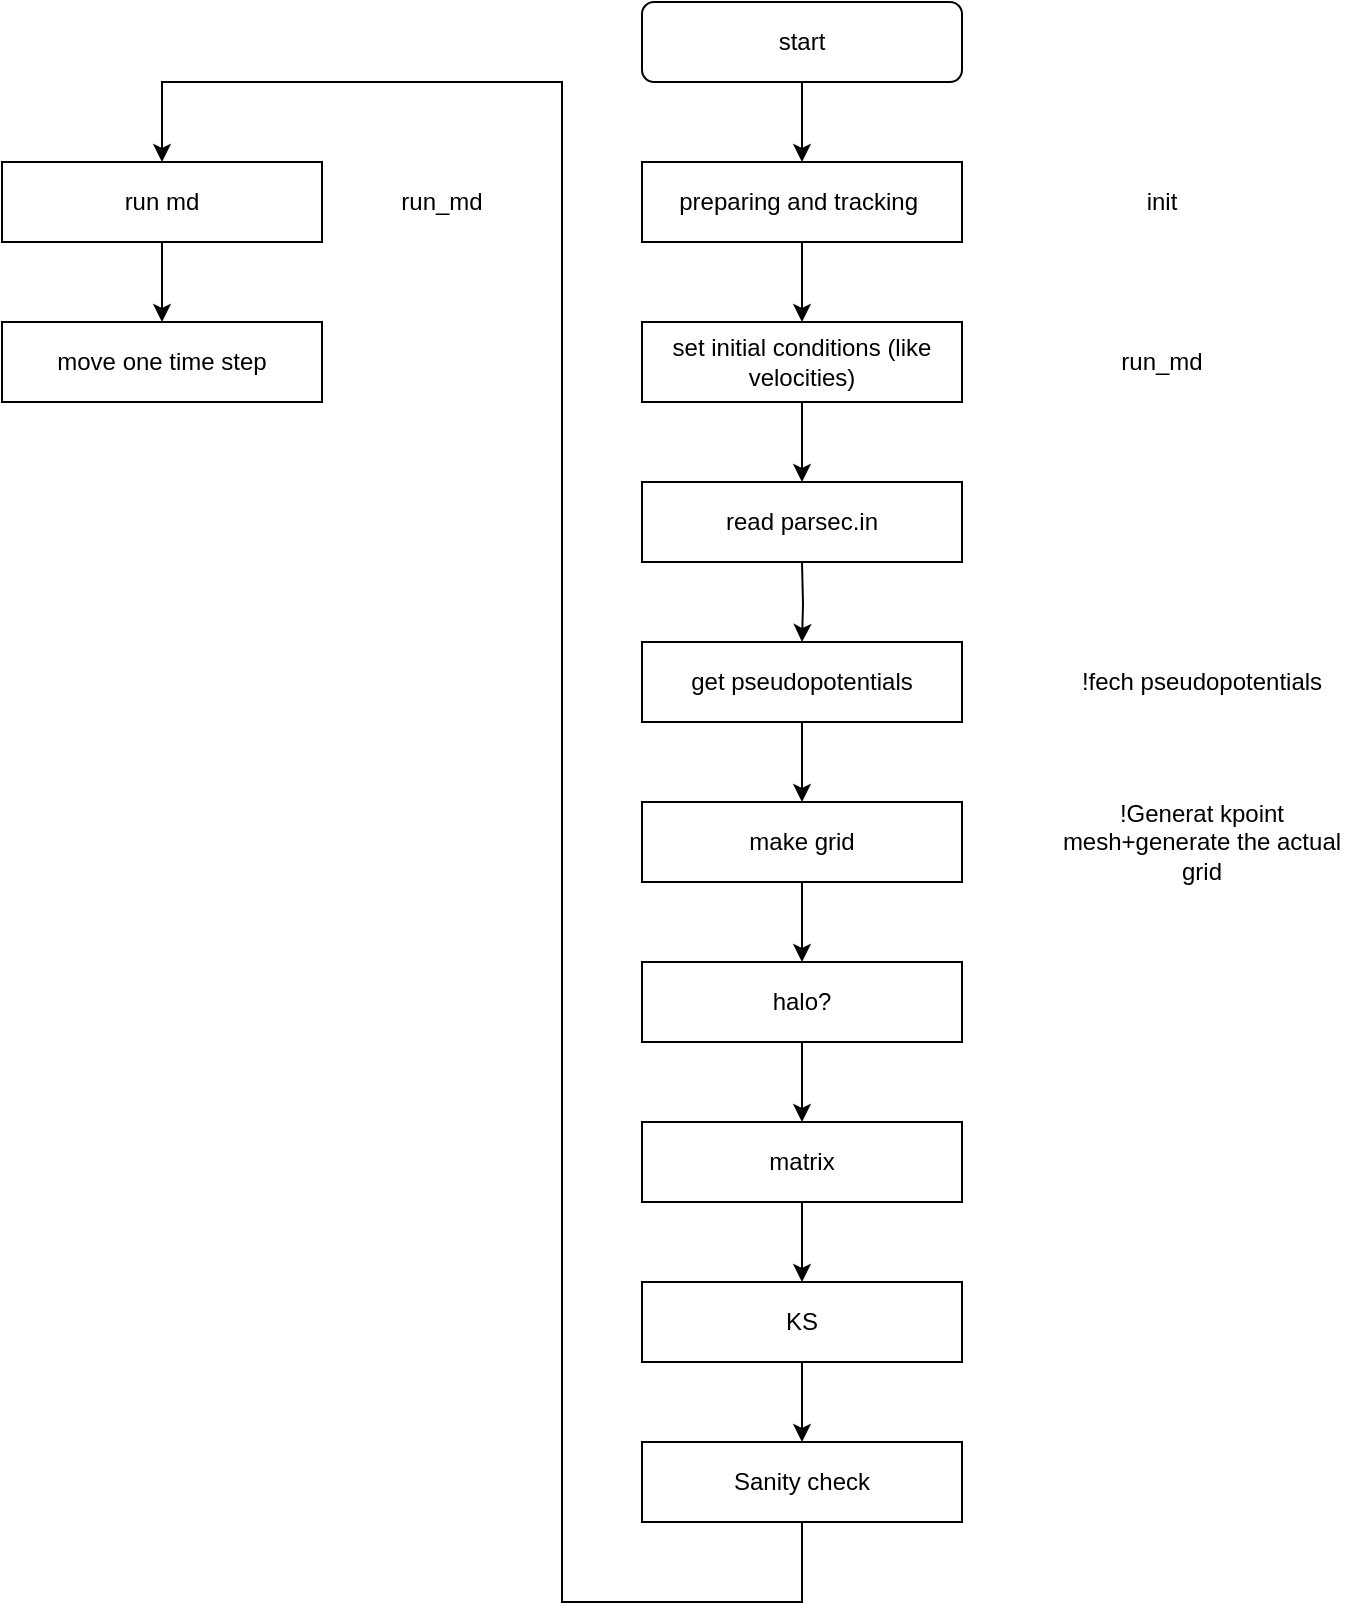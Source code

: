<mxfile version="22.1.3" type="github">
  <diagram name="Page-1" id="nUPiuCRVbXKer7cdgbRS">
    <mxGraphModel dx="2074" dy="1120" grid="1" gridSize="10" guides="1" tooltips="1" connect="1" arrows="1" fold="1" page="1" pageScale="1" pageWidth="827" pageHeight="1169" math="0" shadow="0">
      <root>
        <mxCell id="0" />
        <mxCell id="1" parent="0" />
        <mxCell id="meWhoNTzZQdbwV-DVgsE-1" value="" style="edgeStyle=orthogonalEdgeStyle;rounded=0;orthogonalLoop=1;jettySize=auto;html=1;" edge="1" parent="1" source="meWhoNTzZQdbwV-DVgsE-2" target="meWhoNTzZQdbwV-DVgsE-5">
          <mxGeometry relative="1" as="geometry" />
        </mxCell>
        <mxCell id="meWhoNTzZQdbwV-DVgsE-2" value="start" style="rounded=1;whiteSpace=wrap;html=1;" vertex="1" parent="1">
          <mxGeometry x="440" width="160" height="40" as="geometry" />
        </mxCell>
        <mxCell id="meWhoNTzZQdbwV-DVgsE-11" value="" style="edgeStyle=orthogonalEdgeStyle;rounded=0;orthogonalLoop=1;jettySize=auto;html=1;" edge="1" parent="1" source="meWhoNTzZQdbwV-DVgsE-3">
          <mxGeometry relative="1" as="geometry">
            <mxPoint x="520" y="240" as="targetPoint" />
          </mxGeometry>
        </mxCell>
        <mxCell id="meWhoNTzZQdbwV-DVgsE-3" value="set initial conditions (like velocities)" style="rounded=0;whiteSpace=wrap;html=1;" vertex="1" parent="1">
          <mxGeometry x="440" y="160" width="160" height="40" as="geometry" />
        </mxCell>
        <mxCell id="meWhoNTzZQdbwV-DVgsE-4" value="" style="edgeStyle=orthogonalEdgeStyle;rounded=0;orthogonalLoop=1;jettySize=auto;html=1;" edge="1" parent="1" source="meWhoNTzZQdbwV-DVgsE-5" target="meWhoNTzZQdbwV-DVgsE-3">
          <mxGeometry relative="1" as="geometry" />
        </mxCell>
        <mxCell id="meWhoNTzZQdbwV-DVgsE-5" value="preparing and tracking&amp;nbsp;" style="rounded=0;whiteSpace=wrap;html=1;" vertex="1" parent="1">
          <mxGeometry x="440" y="80" width="160" height="40" as="geometry" />
        </mxCell>
        <mxCell id="meWhoNTzZQdbwV-DVgsE-6" value="init" style="text;html=1;strokeColor=none;fillColor=none;align=center;verticalAlign=middle;whiteSpace=wrap;rounded=0;" vertex="1" parent="1">
          <mxGeometry x="640" y="80" width="120" height="40" as="geometry" />
        </mxCell>
        <mxCell id="meWhoNTzZQdbwV-DVgsE-7" value="run_md" style="text;html=1;strokeColor=none;fillColor=none;align=center;verticalAlign=middle;whiteSpace=wrap;rounded=0;" vertex="1" parent="1">
          <mxGeometry x="640" y="160" width="120" height="40" as="geometry" />
        </mxCell>
        <mxCell id="meWhoNTzZQdbwV-DVgsE-8" value="!fech pseudopotentials" style="text;html=1;strokeColor=none;fillColor=none;align=center;verticalAlign=middle;whiteSpace=wrap;rounded=0;" vertex="1" parent="1">
          <mxGeometry x="640" y="320" width="160" height="40" as="geometry" />
        </mxCell>
        <mxCell id="meWhoNTzZQdbwV-DVgsE-13" value="" style="edgeStyle=orthogonalEdgeStyle;rounded=0;orthogonalLoop=1;jettySize=auto;html=1;" edge="1" parent="1" target="meWhoNTzZQdbwV-DVgsE-12">
          <mxGeometry relative="1" as="geometry">
            <mxPoint x="520" y="280" as="sourcePoint" />
          </mxGeometry>
        </mxCell>
        <mxCell id="meWhoNTzZQdbwV-DVgsE-20" value="" style="edgeStyle=orthogonalEdgeStyle;rounded=0;orthogonalLoop=1;jettySize=auto;html=1;" edge="1" parent="1" source="meWhoNTzZQdbwV-DVgsE-12" target="meWhoNTzZQdbwV-DVgsE-19">
          <mxGeometry relative="1" as="geometry" />
        </mxCell>
        <mxCell id="meWhoNTzZQdbwV-DVgsE-12" value="get pseudopotentials" style="whiteSpace=wrap;html=1;" vertex="1" parent="1">
          <mxGeometry x="440" y="320" width="160" height="40" as="geometry" />
        </mxCell>
        <mxCell id="meWhoNTzZQdbwV-DVgsE-16" value="read parsec.in" style="rounded=0;whiteSpace=wrap;html=1;" vertex="1" parent="1">
          <mxGeometry x="440" y="240" width="160" height="40" as="geometry" />
        </mxCell>
        <mxCell id="meWhoNTzZQdbwV-DVgsE-23" value="" style="edgeStyle=orthogonalEdgeStyle;rounded=0;orthogonalLoop=1;jettySize=auto;html=1;" edge="1" parent="1" source="meWhoNTzZQdbwV-DVgsE-19" target="meWhoNTzZQdbwV-DVgsE-22">
          <mxGeometry relative="1" as="geometry" />
        </mxCell>
        <mxCell id="meWhoNTzZQdbwV-DVgsE-19" value="make grid" style="whiteSpace=wrap;html=1;" vertex="1" parent="1">
          <mxGeometry x="440" y="400" width="160" height="40" as="geometry" />
        </mxCell>
        <mxCell id="meWhoNTzZQdbwV-DVgsE-21" value="!Generat kpoint mesh+generate the actual grid" style="text;html=1;strokeColor=none;fillColor=none;align=center;verticalAlign=middle;whiteSpace=wrap;rounded=0;" vertex="1" parent="1">
          <mxGeometry x="640" y="400" width="160" height="40" as="geometry" />
        </mxCell>
        <mxCell id="meWhoNTzZQdbwV-DVgsE-25" value="" style="edgeStyle=orthogonalEdgeStyle;rounded=0;orthogonalLoop=1;jettySize=auto;html=1;" edge="1" parent="1" source="meWhoNTzZQdbwV-DVgsE-22" target="meWhoNTzZQdbwV-DVgsE-24">
          <mxGeometry relative="1" as="geometry" />
        </mxCell>
        <mxCell id="meWhoNTzZQdbwV-DVgsE-22" value="halo?" style="whiteSpace=wrap;html=1;" vertex="1" parent="1">
          <mxGeometry x="440" y="480" width="160" height="40" as="geometry" />
        </mxCell>
        <mxCell id="meWhoNTzZQdbwV-DVgsE-27" value="" style="edgeStyle=orthogonalEdgeStyle;rounded=0;orthogonalLoop=1;jettySize=auto;html=1;" edge="1" parent="1" source="meWhoNTzZQdbwV-DVgsE-24" target="meWhoNTzZQdbwV-DVgsE-26">
          <mxGeometry relative="1" as="geometry" />
        </mxCell>
        <mxCell id="meWhoNTzZQdbwV-DVgsE-24" value="matrix" style="whiteSpace=wrap;html=1;" vertex="1" parent="1">
          <mxGeometry x="440" y="560" width="160" height="40" as="geometry" />
        </mxCell>
        <mxCell id="meWhoNTzZQdbwV-DVgsE-30" value="" style="edgeStyle=orthogonalEdgeStyle;rounded=0;orthogonalLoop=1;jettySize=auto;html=1;" edge="1" parent="1" source="meWhoNTzZQdbwV-DVgsE-26" target="meWhoNTzZQdbwV-DVgsE-29">
          <mxGeometry relative="1" as="geometry" />
        </mxCell>
        <mxCell id="meWhoNTzZQdbwV-DVgsE-26" value="KS" style="whiteSpace=wrap;html=1;" vertex="1" parent="1">
          <mxGeometry x="440" y="640" width="160" height="40" as="geometry" />
        </mxCell>
        <mxCell id="meWhoNTzZQdbwV-DVgsE-29" value="Sanity check" style="whiteSpace=wrap;html=1;" vertex="1" parent="1">
          <mxGeometry x="440" y="720" width="160" height="40" as="geometry" />
        </mxCell>
        <mxCell id="meWhoNTzZQdbwV-DVgsE-31" value="" style="endArrow=classic;html=1;rounded=0;" edge="1" parent="1">
          <mxGeometry width="50" height="50" relative="1" as="geometry">
            <mxPoint x="520" y="760" as="sourcePoint" />
            <mxPoint x="200" y="80" as="targetPoint" />
            <Array as="points">
              <mxPoint x="520" y="800" />
              <mxPoint x="400" y="800" />
              <mxPoint x="400" y="40" />
              <mxPoint x="200" y="40" />
            </Array>
          </mxGeometry>
        </mxCell>
        <mxCell id="meWhoNTzZQdbwV-DVgsE-37" value="" style="edgeStyle=orthogonalEdgeStyle;rounded=0;orthogonalLoop=1;jettySize=auto;html=1;" edge="1" parent="1" source="meWhoNTzZQdbwV-DVgsE-32" target="meWhoNTzZQdbwV-DVgsE-36">
          <mxGeometry relative="1" as="geometry" />
        </mxCell>
        <mxCell id="meWhoNTzZQdbwV-DVgsE-32" value="run md" style="whiteSpace=wrap;html=1;" vertex="1" parent="1">
          <mxGeometry x="120" y="80" width="160" height="40" as="geometry" />
        </mxCell>
        <mxCell id="meWhoNTzZQdbwV-DVgsE-34" value="run_md" style="text;html=1;strokeColor=none;fillColor=none;align=center;verticalAlign=middle;whiteSpace=wrap;rounded=0;" vertex="1" parent="1">
          <mxGeometry x="280" y="80" width="120" height="40" as="geometry" />
        </mxCell>
        <mxCell id="meWhoNTzZQdbwV-DVgsE-36" value="move one time step" style="whiteSpace=wrap;html=1;" vertex="1" parent="1">
          <mxGeometry x="120" y="160" width="160" height="40" as="geometry" />
        </mxCell>
      </root>
    </mxGraphModel>
  </diagram>
</mxfile>
